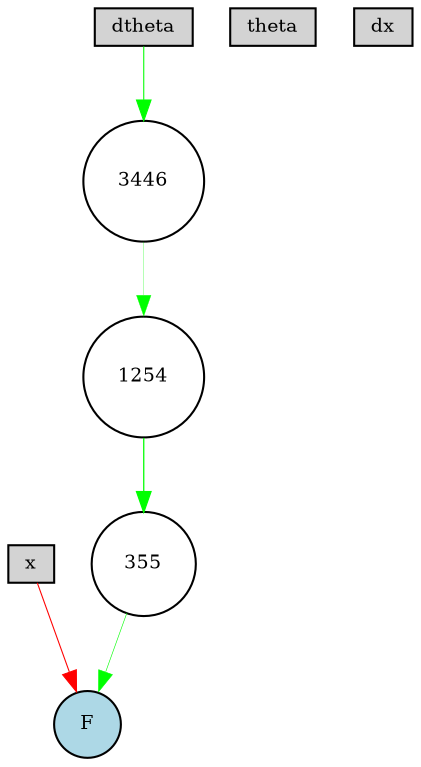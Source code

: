 digraph {
	node [fontsize=9 height=0.2 shape=circle width=0.2]
	x [fillcolor=lightgray shape=box style=filled]
	theta [fillcolor=lightgray shape=box style=filled]
	dx [fillcolor=lightgray shape=box style=filled]
	dtheta [fillcolor=lightgray shape=box style=filled]
	F [fillcolor=lightblue style=filled]
	355 [fillcolor=white style=filled]
	1254 [fillcolor=white style=filled]
	3446 [fillcolor=white style=filled]
	x -> F [color=red penwidth=0.5181484230259158 style=solid]
	355 -> F [color=green penwidth=0.2909299340526944 style=solid]
	1254 -> 355 [color=green penwidth=0.6066929424856674 style=solid]
	dtheta -> 3446 [color=green penwidth=0.5127930203186104 style=solid]
	3446 -> 1254 [color=green penwidth=0.13890466547918529 style=solid]
}
